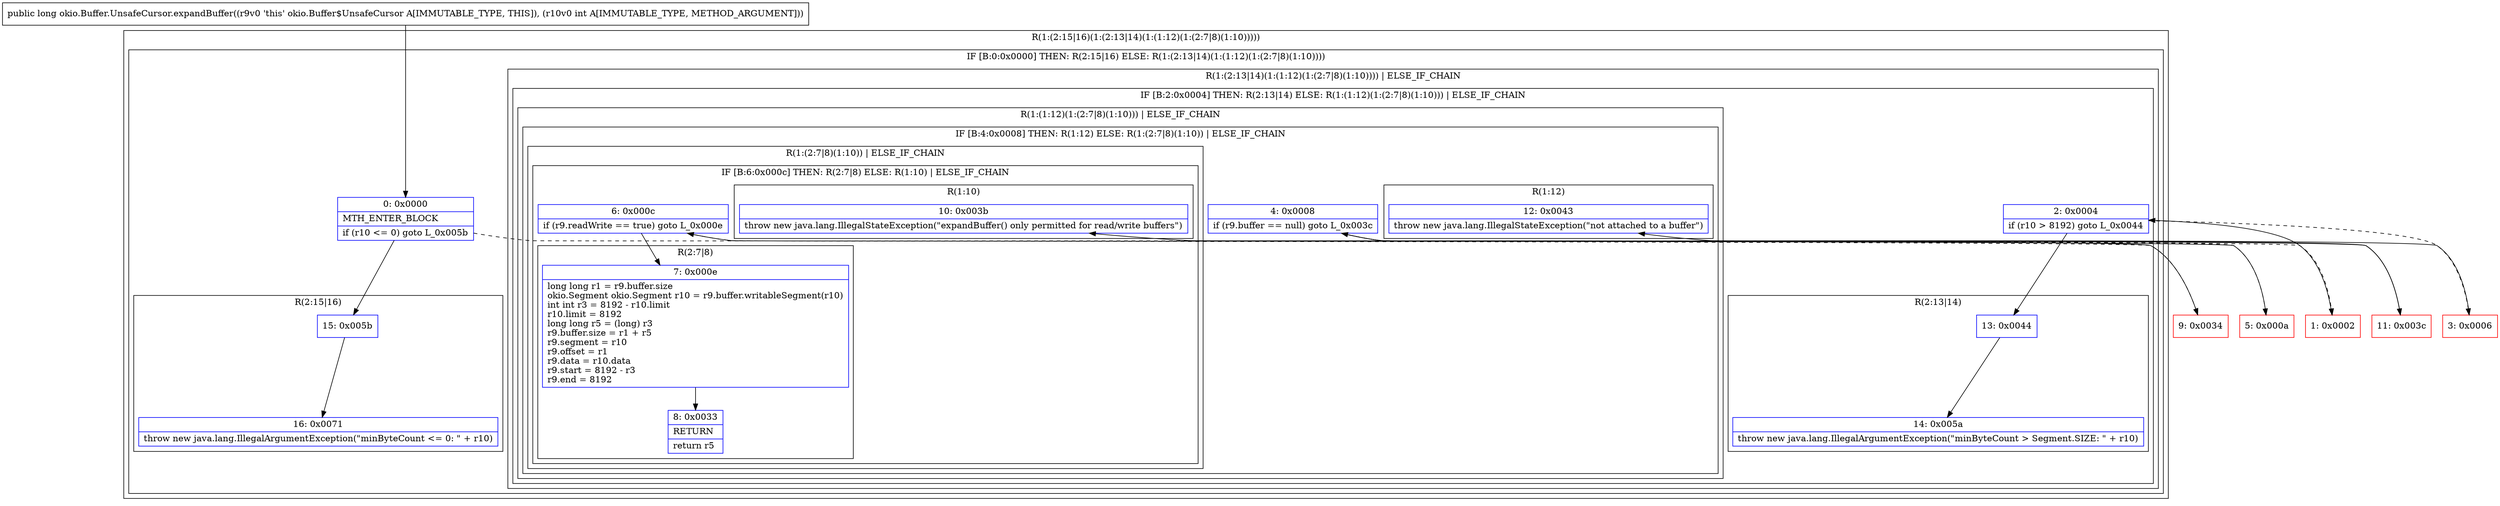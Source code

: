 digraph "CFG forokio.Buffer.UnsafeCursor.expandBuffer(I)J" {
subgraph cluster_Region_794292681 {
label = "R(1:(2:15|16)(1:(2:13|14)(1:(1:12)(1:(2:7|8)(1:10)))))";
node [shape=record,color=blue];
subgraph cluster_IfRegion_999092145 {
label = "IF [B:0:0x0000] THEN: R(2:15|16) ELSE: R(1:(2:13|14)(1:(1:12)(1:(2:7|8)(1:10))))";
node [shape=record,color=blue];
Node_0 [shape=record,label="{0\:\ 0x0000|MTH_ENTER_BLOCK\l|if (r10 \<= 0) goto L_0x005b\l}"];
subgraph cluster_Region_1120318557 {
label = "R(2:15|16)";
node [shape=record,color=blue];
Node_15 [shape=record,label="{15\:\ 0x005b}"];
Node_16 [shape=record,label="{16\:\ 0x0071|throw new java.lang.IllegalArgumentException(\"minByteCount \<= 0: \" + r10)\l}"];
}
subgraph cluster_Region_805905376 {
label = "R(1:(2:13|14)(1:(1:12)(1:(2:7|8)(1:10)))) | ELSE_IF_CHAIN\l";
node [shape=record,color=blue];
subgraph cluster_IfRegion_541083025 {
label = "IF [B:2:0x0004] THEN: R(2:13|14) ELSE: R(1:(1:12)(1:(2:7|8)(1:10))) | ELSE_IF_CHAIN\l";
node [shape=record,color=blue];
Node_2 [shape=record,label="{2\:\ 0x0004|if (r10 \> 8192) goto L_0x0044\l}"];
subgraph cluster_Region_2087569231 {
label = "R(2:13|14)";
node [shape=record,color=blue];
Node_13 [shape=record,label="{13\:\ 0x0044}"];
Node_14 [shape=record,label="{14\:\ 0x005a|throw new java.lang.IllegalArgumentException(\"minByteCount \> Segment.SIZE: \" + r10)\l}"];
}
subgraph cluster_Region_201257155 {
label = "R(1:(1:12)(1:(2:7|8)(1:10))) | ELSE_IF_CHAIN\l";
node [shape=record,color=blue];
subgraph cluster_IfRegion_1922159743 {
label = "IF [B:4:0x0008] THEN: R(1:12) ELSE: R(1:(2:7|8)(1:10)) | ELSE_IF_CHAIN\l";
node [shape=record,color=blue];
Node_4 [shape=record,label="{4\:\ 0x0008|if (r9.buffer == null) goto L_0x003c\l}"];
subgraph cluster_Region_1348430705 {
label = "R(1:12)";
node [shape=record,color=blue];
Node_12 [shape=record,label="{12\:\ 0x0043|throw new java.lang.IllegalStateException(\"not attached to a buffer\")\l}"];
}
subgraph cluster_Region_1109035402 {
label = "R(1:(2:7|8)(1:10)) | ELSE_IF_CHAIN\l";
node [shape=record,color=blue];
subgraph cluster_IfRegion_1042158050 {
label = "IF [B:6:0x000c] THEN: R(2:7|8) ELSE: R(1:10) | ELSE_IF_CHAIN\l";
node [shape=record,color=blue];
Node_6 [shape=record,label="{6\:\ 0x000c|if (r9.readWrite == true) goto L_0x000e\l}"];
subgraph cluster_Region_2074193485 {
label = "R(2:7|8)";
node [shape=record,color=blue];
Node_7 [shape=record,label="{7\:\ 0x000e|long long r1 = r9.buffer.size\lokio.Segment okio.Segment r10 = r9.buffer.writableSegment(r10)\lint int r3 = 8192 \- r10.limit\lr10.limit = 8192\llong long r5 = (long) r3\lr9.buffer.size = r1 + r5\lr9.segment = r10\lr9.offset = r1\lr9.data = r10.data\lr9.start = 8192 \- r3\lr9.end = 8192\l}"];
Node_8 [shape=record,label="{8\:\ 0x0033|RETURN\l|return r5\l}"];
}
subgraph cluster_Region_1112541298 {
label = "R(1:10)";
node [shape=record,color=blue];
Node_10 [shape=record,label="{10\:\ 0x003b|throw new java.lang.IllegalStateException(\"expandBuffer() only permitted for read\/write buffers\")\l}"];
}
}
}
}
}
}
}
}
}
Node_1 [shape=record,color=red,label="{1\:\ 0x0002}"];
Node_3 [shape=record,color=red,label="{3\:\ 0x0006}"];
Node_5 [shape=record,color=red,label="{5\:\ 0x000a}"];
Node_9 [shape=record,color=red,label="{9\:\ 0x0034}"];
Node_11 [shape=record,color=red,label="{11\:\ 0x003c}"];
MethodNode[shape=record,label="{public long okio.Buffer.UnsafeCursor.expandBuffer((r9v0 'this' okio.Buffer$UnsafeCursor A[IMMUTABLE_TYPE, THIS]), (r10v0 int A[IMMUTABLE_TYPE, METHOD_ARGUMENT])) }"];
MethodNode -> Node_0;
Node_0 -> Node_1[style=dashed];
Node_0 -> Node_15;
Node_15 -> Node_16;
Node_2 -> Node_3[style=dashed];
Node_2 -> Node_13;
Node_13 -> Node_14;
Node_4 -> Node_5[style=dashed];
Node_4 -> Node_11;
Node_6 -> Node_7;
Node_6 -> Node_9[style=dashed];
Node_7 -> Node_8;
Node_1 -> Node_2;
Node_3 -> Node_4;
Node_5 -> Node_6;
Node_9 -> Node_10;
Node_11 -> Node_12;
}

